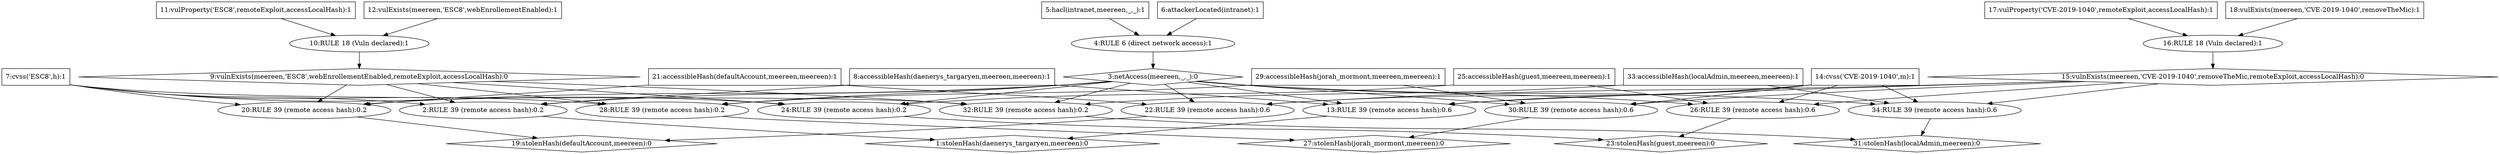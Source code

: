 digraph G {
	1 [label="1:stolenHash(daenerys_targaryen,meereen):0",shape=diamond];
	2 [label="2:RULE 39 (remote access hash):0.2",shape=ellipse];
	3 [label="3:netAccess(meereen,_,_):0",shape=diamond];
	4 [label="4:RULE 6 (direct network access):1",shape=ellipse];
	5 [label="5:hacl(intranet,meereen,_,_):1",shape=box];
	6 [label="6:attackerLocated(intranet):1",shape=box];
	7 [label="7:cvss('ESC8',h):1",shape=box];
	8 [label="8:accessibleHash(daenerys_targaryen,meereen,meereen):1",shape=box];
	9 [label="9:vulnExists(meereen,'ESC8',webEnrollementEnabled,remoteExploit,accessLocalHash):0",shape=diamond];
	10 [label="10:RULE 18 (Vuln declared):1",shape=ellipse];
	11 [label="11:vulProperty('ESC8',remoteExploit,accessLocalHash):1",shape=box];
	12 [label="12:vulExists(meereen,'ESC8',webEnrollementEnabled):1",shape=box];
	13 [label="13:RULE 39 (remote access hash):0.6",shape=ellipse];
	14 [label="14:cvss('CVE-2019-1040',m):1",shape=box];
	15 [label="15:vulnExists(meereen,'CVE-2019-1040',removeTheMic,remoteExploit,accessLocalHash):0",shape=diamond];
	16 [label="16:RULE 18 (Vuln declared):1",shape=ellipse];
	17 [label="17:vulProperty('CVE-2019-1040',remoteExploit,accessLocalHash):1",shape=box];
	18 [label="18:vulExists(meereen,'CVE-2019-1040',removeTheMic):1",shape=box];
	19 [label="19:stolenHash(defaultAccount,meereen):0",shape=diamond];
	20 [label="20:RULE 39 (remote access hash):0.2",shape=ellipse];
	21 [label="21:accessibleHash(defaultAccount,meereen,meereen):1",shape=box];
	22 [label="22:RULE 39 (remote access hash):0.6",shape=ellipse];
	23 [label="23:stolenHash(guest,meereen):0",shape=diamond];
	24 [label="24:RULE 39 (remote access hash):0.2",shape=ellipse];
	25 [label="25:accessibleHash(guest,meereen,meereen):1",shape=box];
	26 [label="26:RULE 39 (remote access hash):0.6",shape=ellipse];
	27 [label="27:stolenHash(jorah_mormont,meereen):0",shape=diamond];
	28 [label="28:RULE 39 (remote access hash):0.2",shape=ellipse];
	29 [label="29:accessibleHash(jorah_mormont,meereen,meereen):1",shape=box];
	30 [label="30:RULE 39 (remote access hash):0.6",shape=ellipse];
	31 [label="31:stolenHash(localAdmin,meereen):0",shape=diamond];
	32 [label="32:RULE 39 (remote access hash):0.2",shape=ellipse];
	33 [label="33:accessibleHash(localAdmin,meereen,meereen):1",shape=box];
	34 [label="34:RULE 39 (remote access hash):0.6",shape=ellipse];
	5 -> 	4;
	6 -> 	4;
	4 -> 	3;
	3 -> 	2;
	7 -> 	2;
	8 -> 	2;
	11 -> 	10;
	12 -> 	10;
	10 -> 	9;
	9 -> 	2;
	2 -> 	1;
	3 -> 	13;
	14 -> 	13;
	8 -> 	13;
	17 -> 	16;
	18 -> 	16;
	16 -> 	15;
	15 -> 	13;
	13 -> 	1;
	3 -> 	20;
	7 -> 	20;
	21 -> 	20;
	9 -> 	20;
	20 -> 	19;
	3 -> 	22;
	14 -> 	22;
	21 -> 	22;
	15 -> 	22;
	22 -> 	19;
	3 -> 	24;
	7 -> 	24;
	25 -> 	24;
	9 -> 	24;
	24 -> 	23;
	3 -> 	26;
	14 -> 	26;
	25 -> 	26;
	15 -> 	26;
	26 -> 	23;
	3 -> 	28;
	7 -> 	28;
	29 -> 	28;
	9 -> 	28;
	28 -> 	27;
	3 -> 	30;
	14 -> 	30;
	29 -> 	30;
	15 -> 	30;
	30 -> 	27;
	3 -> 	32;
	7 -> 	32;
	33 -> 	32;
	9 -> 	32;
	32 -> 	31;
	3 -> 	34;
	14 -> 	34;
	33 -> 	34;
	15 -> 	34;
	34 -> 	31;
}
